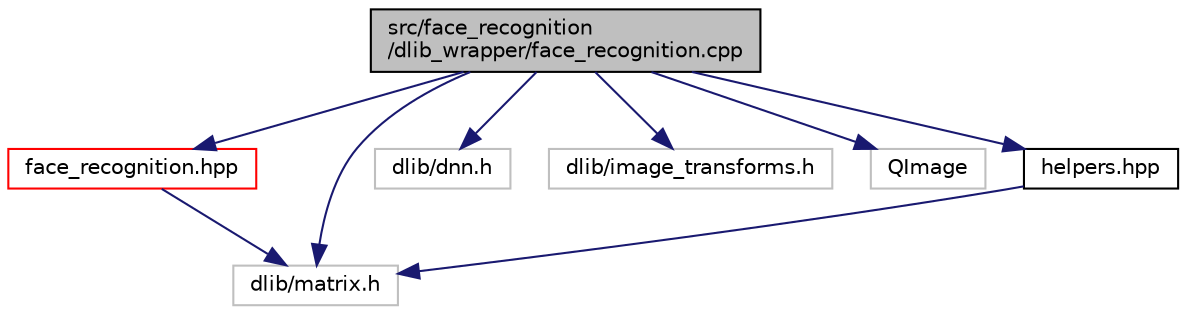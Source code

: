 digraph "src/face_recognition/dlib_wrapper/face_recognition.cpp"
{
 // LATEX_PDF_SIZE
  edge [fontname="Helvetica",fontsize="10",labelfontname="Helvetica",labelfontsize="10"];
  node [fontname="Helvetica",fontsize="10",shape=record];
  Node1 [label="src/face_recognition\l/dlib_wrapper/face_recognition.cpp",height=0.2,width=0.4,color="black", fillcolor="grey75", style="filled", fontcolor="black",tooltip=" "];
  Node1 -> Node2 [color="midnightblue",fontsize="10",style="solid",fontname="Helvetica"];
  Node2 [label="face_recognition.hpp",height=0.2,width=0.4,color="red", fillcolor="white", style="filled",URL="$dlib__wrapper_2face__recognition_8hpp.html",tooltip=" "];
  Node2 -> Node5 [color="midnightblue",fontsize="10",style="solid",fontname="Helvetica"];
  Node5 [label="dlib/matrix.h",height=0.2,width=0.4,color="grey75", fillcolor="white", style="filled",tooltip=" "];
  Node1 -> Node6 [color="midnightblue",fontsize="10",style="solid",fontname="Helvetica"];
  Node6 [label="dlib/dnn.h",height=0.2,width=0.4,color="grey75", fillcolor="white", style="filled",tooltip=" "];
  Node1 -> Node7 [color="midnightblue",fontsize="10",style="solid",fontname="Helvetica"];
  Node7 [label="dlib/image_transforms.h",height=0.2,width=0.4,color="grey75", fillcolor="white", style="filled",tooltip=" "];
  Node1 -> Node5 [color="midnightblue",fontsize="10",style="solid",fontname="Helvetica"];
  Node1 -> Node8 [color="midnightblue",fontsize="10",style="solid",fontname="Helvetica"];
  Node8 [label="QImage",height=0.2,width=0.4,color="grey75", fillcolor="white", style="filled",tooltip=" "];
  Node1 -> Node9 [color="midnightblue",fontsize="10",style="solid",fontname="Helvetica"];
  Node9 [label="helpers.hpp",height=0.2,width=0.4,color="black", fillcolor="white", style="filled",URL="$helpers_8hpp.html",tooltip=" "];
  Node9 -> Node5 [color="midnightblue",fontsize="10",style="solid",fontname="Helvetica"];
}
